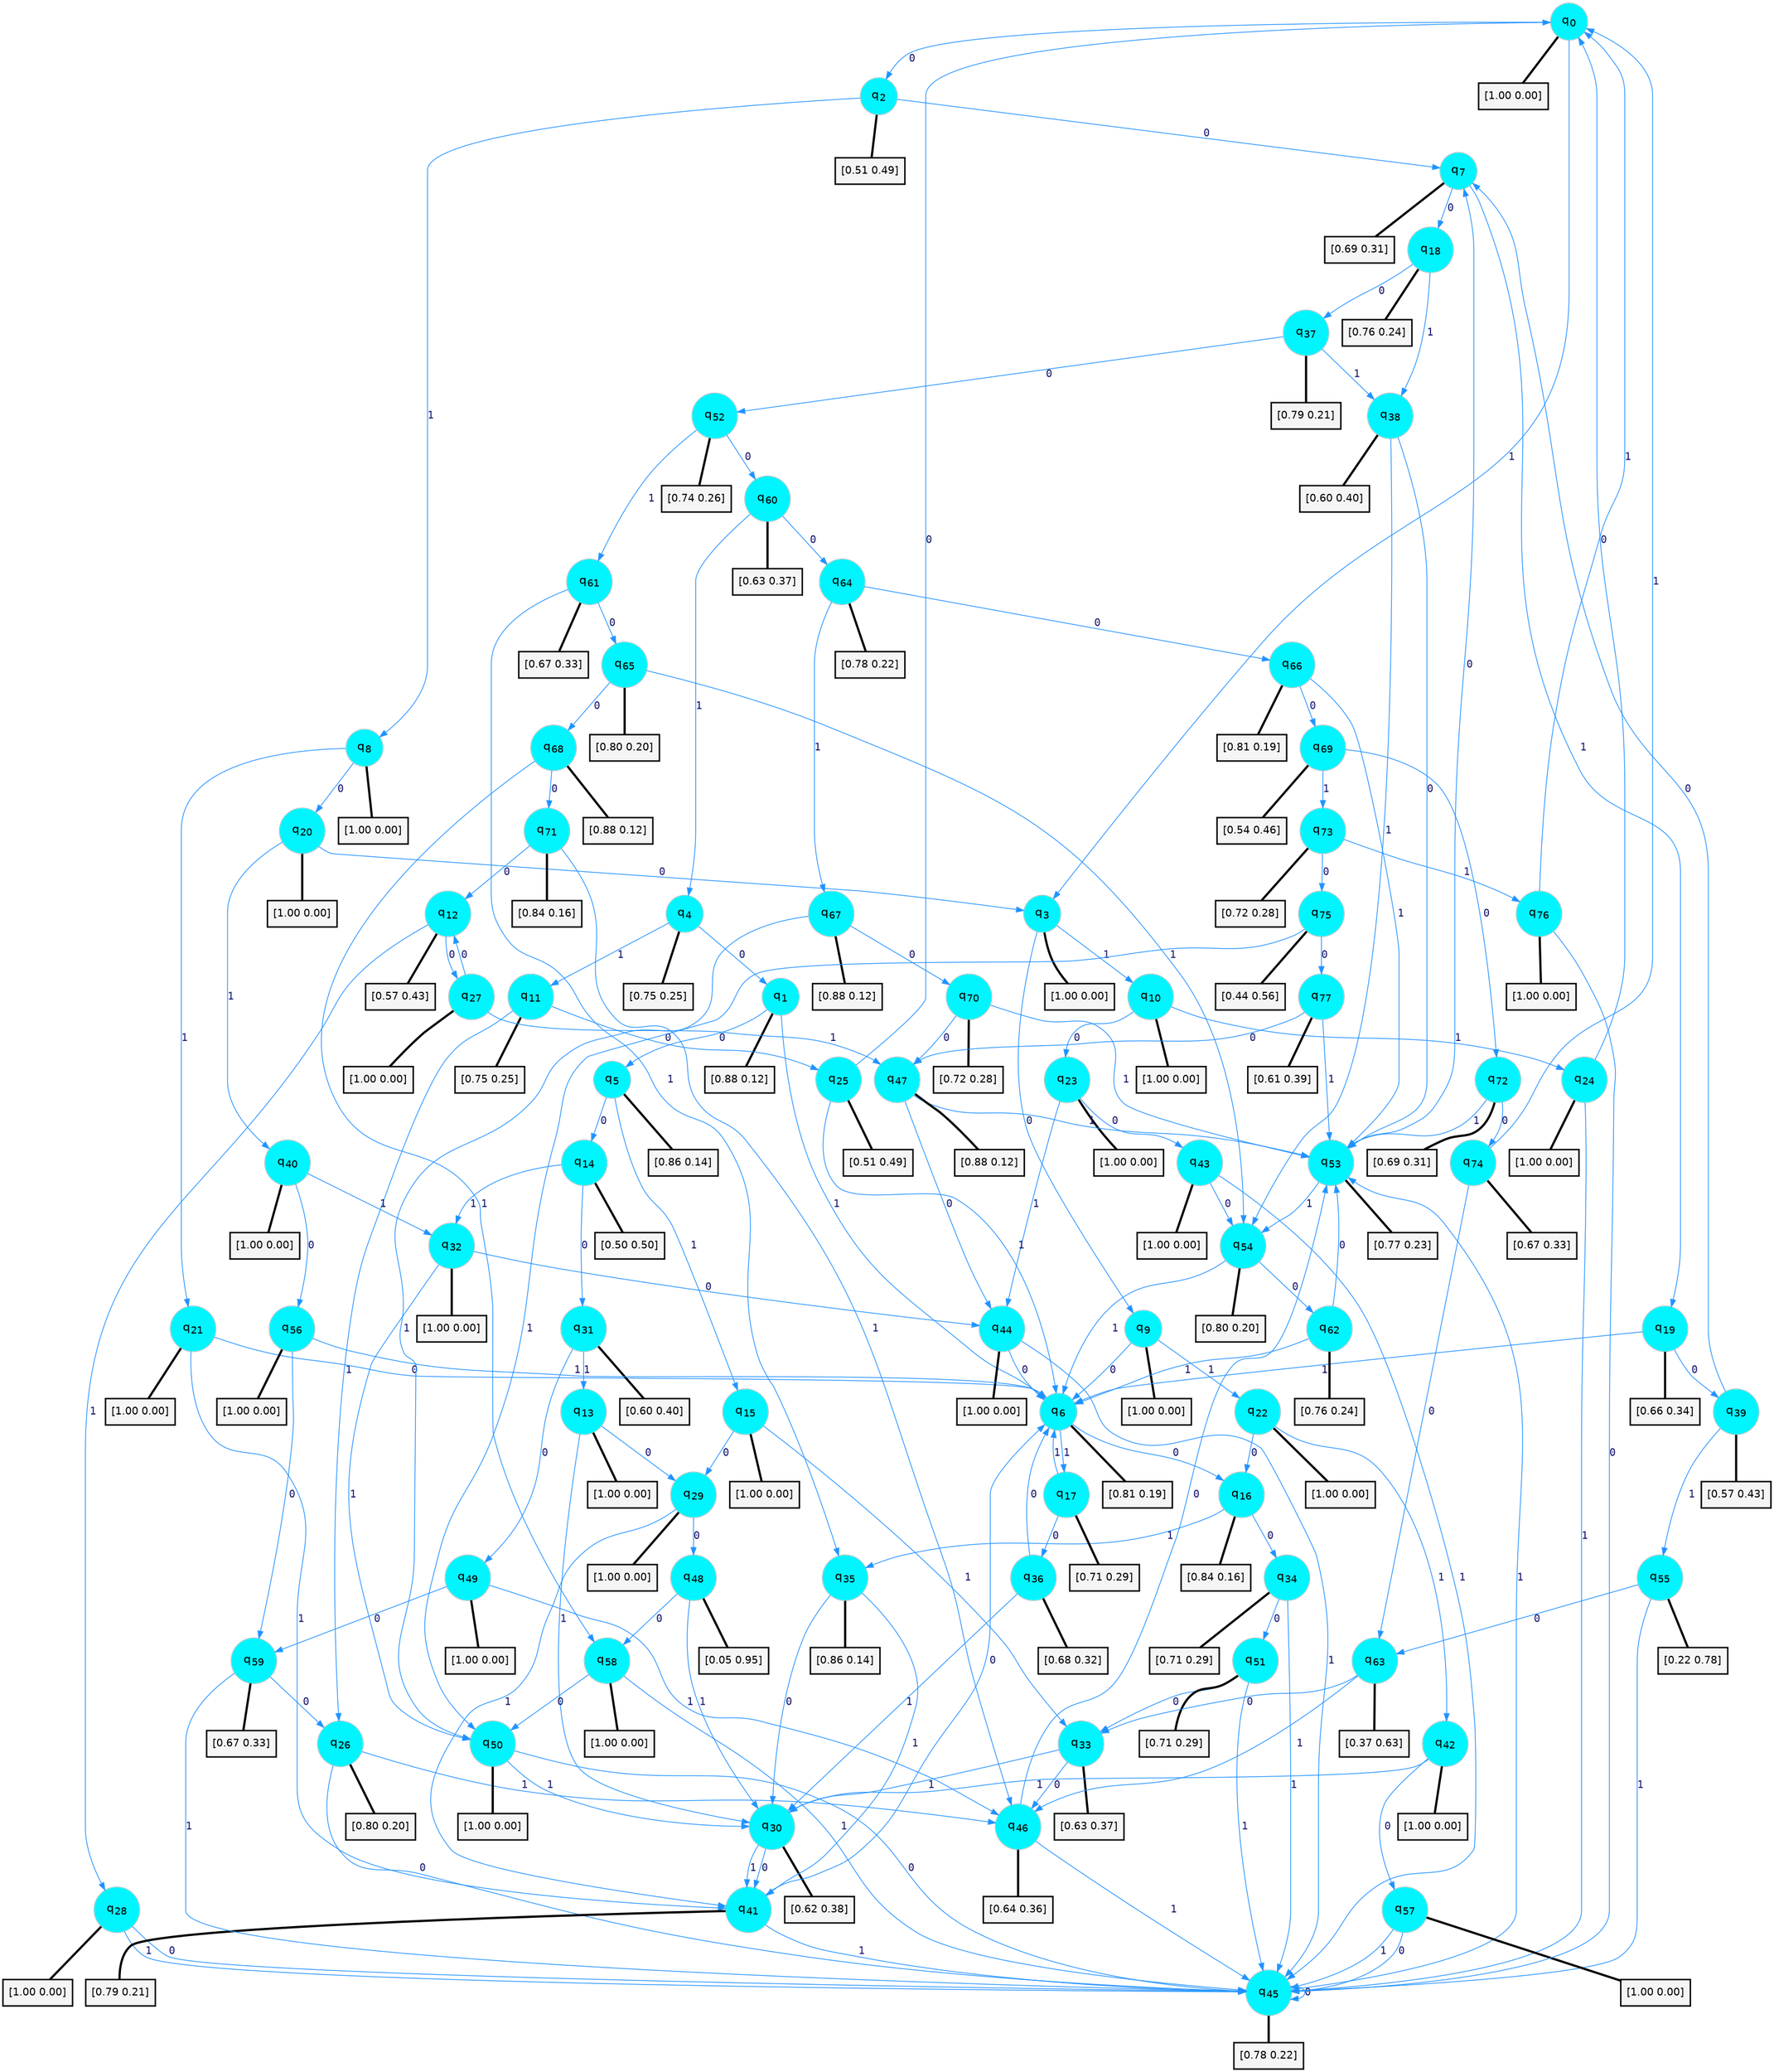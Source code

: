 digraph G {
graph [
bgcolor=transparent, dpi=300, rankdir=TD, size="40,25"];
node [
color=gray, fillcolor=turquoise1, fontcolor=black, fontname=Helvetica, fontsize=16, fontweight=bold, shape=circle, style=filled];
edge [
arrowsize=1, color=dodgerblue1, fontcolor=midnightblue, fontname=courier, fontweight=bold, penwidth=1, style=solid, weight=20];
0[label=<q<SUB>0</SUB>>];
1[label=<q<SUB>1</SUB>>];
2[label=<q<SUB>2</SUB>>];
3[label=<q<SUB>3</SUB>>];
4[label=<q<SUB>4</SUB>>];
5[label=<q<SUB>5</SUB>>];
6[label=<q<SUB>6</SUB>>];
7[label=<q<SUB>7</SUB>>];
8[label=<q<SUB>8</SUB>>];
9[label=<q<SUB>9</SUB>>];
10[label=<q<SUB>10</SUB>>];
11[label=<q<SUB>11</SUB>>];
12[label=<q<SUB>12</SUB>>];
13[label=<q<SUB>13</SUB>>];
14[label=<q<SUB>14</SUB>>];
15[label=<q<SUB>15</SUB>>];
16[label=<q<SUB>16</SUB>>];
17[label=<q<SUB>17</SUB>>];
18[label=<q<SUB>18</SUB>>];
19[label=<q<SUB>19</SUB>>];
20[label=<q<SUB>20</SUB>>];
21[label=<q<SUB>21</SUB>>];
22[label=<q<SUB>22</SUB>>];
23[label=<q<SUB>23</SUB>>];
24[label=<q<SUB>24</SUB>>];
25[label=<q<SUB>25</SUB>>];
26[label=<q<SUB>26</SUB>>];
27[label=<q<SUB>27</SUB>>];
28[label=<q<SUB>28</SUB>>];
29[label=<q<SUB>29</SUB>>];
30[label=<q<SUB>30</SUB>>];
31[label=<q<SUB>31</SUB>>];
32[label=<q<SUB>32</SUB>>];
33[label=<q<SUB>33</SUB>>];
34[label=<q<SUB>34</SUB>>];
35[label=<q<SUB>35</SUB>>];
36[label=<q<SUB>36</SUB>>];
37[label=<q<SUB>37</SUB>>];
38[label=<q<SUB>38</SUB>>];
39[label=<q<SUB>39</SUB>>];
40[label=<q<SUB>40</SUB>>];
41[label=<q<SUB>41</SUB>>];
42[label=<q<SUB>42</SUB>>];
43[label=<q<SUB>43</SUB>>];
44[label=<q<SUB>44</SUB>>];
45[label=<q<SUB>45</SUB>>];
46[label=<q<SUB>46</SUB>>];
47[label=<q<SUB>47</SUB>>];
48[label=<q<SUB>48</SUB>>];
49[label=<q<SUB>49</SUB>>];
50[label=<q<SUB>50</SUB>>];
51[label=<q<SUB>51</SUB>>];
52[label=<q<SUB>52</SUB>>];
53[label=<q<SUB>53</SUB>>];
54[label=<q<SUB>54</SUB>>];
55[label=<q<SUB>55</SUB>>];
56[label=<q<SUB>56</SUB>>];
57[label=<q<SUB>57</SUB>>];
58[label=<q<SUB>58</SUB>>];
59[label=<q<SUB>59</SUB>>];
60[label=<q<SUB>60</SUB>>];
61[label=<q<SUB>61</SUB>>];
62[label=<q<SUB>62</SUB>>];
63[label=<q<SUB>63</SUB>>];
64[label=<q<SUB>64</SUB>>];
65[label=<q<SUB>65</SUB>>];
66[label=<q<SUB>66</SUB>>];
67[label=<q<SUB>67</SUB>>];
68[label=<q<SUB>68</SUB>>];
69[label=<q<SUB>69</SUB>>];
70[label=<q<SUB>70</SUB>>];
71[label=<q<SUB>71</SUB>>];
72[label=<q<SUB>72</SUB>>];
73[label=<q<SUB>73</SUB>>];
74[label=<q<SUB>74</SUB>>];
75[label=<q<SUB>75</SUB>>];
76[label=<q<SUB>76</SUB>>];
77[label=<q<SUB>77</SUB>>];
78[label="[1.00 0.00]", shape=box,fontcolor=black, fontname=Helvetica, fontsize=14, penwidth=2, fillcolor=whitesmoke,color=black];
79[label="[0.88 0.12]", shape=box,fontcolor=black, fontname=Helvetica, fontsize=14, penwidth=2, fillcolor=whitesmoke,color=black];
80[label="[0.51 0.49]", shape=box,fontcolor=black, fontname=Helvetica, fontsize=14, penwidth=2, fillcolor=whitesmoke,color=black];
81[label="[1.00 0.00]", shape=box,fontcolor=black, fontname=Helvetica, fontsize=14, penwidth=2, fillcolor=whitesmoke,color=black];
82[label="[0.75 0.25]", shape=box,fontcolor=black, fontname=Helvetica, fontsize=14, penwidth=2, fillcolor=whitesmoke,color=black];
83[label="[0.86 0.14]", shape=box,fontcolor=black, fontname=Helvetica, fontsize=14, penwidth=2, fillcolor=whitesmoke,color=black];
84[label="[0.81 0.19]", shape=box,fontcolor=black, fontname=Helvetica, fontsize=14, penwidth=2, fillcolor=whitesmoke,color=black];
85[label="[0.69 0.31]", shape=box,fontcolor=black, fontname=Helvetica, fontsize=14, penwidth=2, fillcolor=whitesmoke,color=black];
86[label="[1.00 0.00]", shape=box,fontcolor=black, fontname=Helvetica, fontsize=14, penwidth=2, fillcolor=whitesmoke,color=black];
87[label="[1.00 0.00]", shape=box,fontcolor=black, fontname=Helvetica, fontsize=14, penwidth=2, fillcolor=whitesmoke,color=black];
88[label="[1.00 0.00]", shape=box,fontcolor=black, fontname=Helvetica, fontsize=14, penwidth=2, fillcolor=whitesmoke,color=black];
89[label="[0.75 0.25]", shape=box,fontcolor=black, fontname=Helvetica, fontsize=14, penwidth=2, fillcolor=whitesmoke,color=black];
90[label="[0.57 0.43]", shape=box,fontcolor=black, fontname=Helvetica, fontsize=14, penwidth=2, fillcolor=whitesmoke,color=black];
91[label="[1.00 0.00]", shape=box,fontcolor=black, fontname=Helvetica, fontsize=14, penwidth=2, fillcolor=whitesmoke,color=black];
92[label="[0.50 0.50]", shape=box,fontcolor=black, fontname=Helvetica, fontsize=14, penwidth=2, fillcolor=whitesmoke,color=black];
93[label="[1.00 0.00]", shape=box,fontcolor=black, fontname=Helvetica, fontsize=14, penwidth=2, fillcolor=whitesmoke,color=black];
94[label="[0.84 0.16]", shape=box,fontcolor=black, fontname=Helvetica, fontsize=14, penwidth=2, fillcolor=whitesmoke,color=black];
95[label="[0.71 0.29]", shape=box,fontcolor=black, fontname=Helvetica, fontsize=14, penwidth=2, fillcolor=whitesmoke,color=black];
96[label="[0.76 0.24]", shape=box,fontcolor=black, fontname=Helvetica, fontsize=14, penwidth=2, fillcolor=whitesmoke,color=black];
97[label="[0.66 0.34]", shape=box,fontcolor=black, fontname=Helvetica, fontsize=14, penwidth=2, fillcolor=whitesmoke,color=black];
98[label="[1.00 0.00]", shape=box,fontcolor=black, fontname=Helvetica, fontsize=14, penwidth=2, fillcolor=whitesmoke,color=black];
99[label="[1.00 0.00]", shape=box,fontcolor=black, fontname=Helvetica, fontsize=14, penwidth=2, fillcolor=whitesmoke,color=black];
100[label="[1.00 0.00]", shape=box,fontcolor=black, fontname=Helvetica, fontsize=14, penwidth=2, fillcolor=whitesmoke,color=black];
101[label="[1.00 0.00]", shape=box,fontcolor=black, fontname=Helvetica, fontsize=14, penwidth=2, fillcolor=whitesmoke,color=black];
102[label="[1.00 0.00]", shape=box,fontcolor=black, fontname=Helvetica, fontsize=14, penwidth=2, fillcolor=whitesmoke,color=black];
103[label="[0.51 0.49]", shape=box,fontcolor=black, fontname=Helvetica, fontsize=14, penwidth=2, fillcolor=whitesmoke,color=black];
104[label="[0.80 0.20]", shape=box,fontcolor=black, fontname=Helvetica, fontsize=14, penwidth=2, fillcolor=whitesmoke,color=black];
105[label="[1.00 0.00]", shape=box,fontcolor=black, fontname=Helvetica, fontsize=14, penwidth=2, fillcolor=whitesmoke,color=black];
106[label="[1.00 0.00]", shape=box,fontcolor=black, fontname=Helvetica, fontsize=14, penwidth=2, fillcolor=whitesmoke,color=black];
107[label="[1.00 0.00]", shape=box,fontcolor=black, fontname=Helvetica, fontsize=14, penwidth=2, fillcolor=whitesmoke,color=black];
108[label="[0.62 0.38]", shape=box,fontcolor=black, fontname=Helvetica, fontsize=14, penwidth=2, fillcolor=whitesmoke,color=black];
109[label="[0.60 0.40]", shape=box,fontcolor=black, fontname=Helvetica, fontsize=14, penwidth=2, fillcolor=whitesmoke,color=black];
110[label="[1.00 0.00]", shape=box,fontcolor=black, fontname=Helvetica, fontsize=14, penwidth=2, fillcolor=whitesmoke,color=black];
111[label="[0.63 0.37]", shape=box,fontcolor=black, fontname=Helvetica, fontsize=14, penwidth=2, fillcolor=whitesmoke,color=black];
112[label="[0.71 0.29]", shape=box,fontcolor=black, fontname=Helvetica, fontsize=14, penwidth=2, fillcolor=whitesmoke,color=black];
113[label="[0.86 0.14]", shape=box,fontcolor=black, fontname=Helvetica, fontsize=14, penwidth=2, fillcolor=whitesmoke,color=black];
114[label="[0.68 0.32]", shape=box,fontcolor=black, fontname=Helvetica, fontsize=14, penwidth=2, fillcolor=whitesmoke,color=black];
115[label="[0.79 0.21]", shape=box,fontcolor=black, fontname=Helvetica, fontsize=14, penwidth=2, fillcolor=whitesmoke,color=black];
116[label="[0.60 0.40]", shape=box,fontcolor=black, fontname=Helvetica, fontsize=14, penwidth=2, fillcolor=whitesmoke,color=black];
117[label="[0.57 0.43]", shape=box,fontcolor=black, fontname=Helvetica, fontsize=14, penwidth=2, fillcolor=whitesmoke,color=black];
118[label="[1.00 0.00]", shape=box,fontcolor=black, fontname=Helvetica, fontsize=14, penwidth=2, fillcolor=whitesmoke,color=black];
119[label="[0.79 0.21]", shape=box,fontcolor=black, fontname=Helvetica, fontsize=14, penwidth=2, fillcolor=whitesmoke,color=black];
120[label="[1.00 0.00]", shape=box,fontcolor=black, fontname=Helvetica, fontsize=14, penwidth=2, fillcolor=whitesmoke,color=black];
121[label="[1.00 0.00]", shape=box,fontcolor=black, fontname=Helvetica, fontsize=14, penwidth=2, fillcolor=whitesmoke,color=black];
122[label="[1.00 0.00]", shape=box,fontcolor=black, fontname=Helvetica, fontsize=14, penwidth=2, fillcolor=whitesmoke,color=black];
123[label="[0.78 0.22]", shape=box,fontcolor=black, fontname=Helvetica, fontsize=14, penwidth=2, fillcolor=whitesmoke,color=black];
124[label="[0.64 0.36]", shape=box,fontcolor=black, fontname=Helvetica, fontsize=14, penwidth=2, fillcolor=whitesmoke,color=black];
125[label="[0.88 0.12]", shape=box,fontcolor=black, fontname=Helvetica, fontsize=14, penwidth=2, fillcolor=whitesmoke,color=black];
126[label="[0.05 0.95]", shape=box,fontcolor=black, fontname=Helvetica, fontsize=14, penwidth=2, fillcolor=whitesmoke,color=black];
127[label="[1.00 0.00]", shape=box,fontcolor=black, fontname=Helvetica, fontsize=14, penwidth=2, fillcolor=whitesmoke,color=black];
128[label="[1.00 0.00]", shape=box,fontcolor=black, fontname=Helvetica, fontsize=14, penwidth=2, fillcolor=whitesmoke,color=black];
129[label="[0.71 0.29]", shape=box,fontcolor=black, fontname=Helvetica, fontsize=14, penwidth=2, fillcolor=whitesmoke,color=black];
130[label="[0.74 0.26]", shape=box,fontcolor=black, fontname=Helvetica, fontsize=14, penwidth=2, fillcolor=whitesmoke,color=black];
131[label="[0.77 0.23]", shape=box,fontcolor=black, fontname=Helvetica, fontsize=14, penwidth=2, fillcolor=whitesmoke,color=black];
132[label="[0.80 0.20]", shape=box,fontcolor=black, fontname=Helvetica, fontsize=14, penwidth=2, fillcolor=whitesmoke,color=black];
133[label="[0.22 0.78]", shape=box,fontcolor=black, fontname=Helvetica, fontsize=14, penwidth=2, fillcolor=whitesmoke,color=black];
134[label="[1.00 0.00]", shape=box,fontcolor=black, fontname=Helvetica, fontsize=14, penwidth=2, fillcolor=whitesmoke,color=black];
135[label="[1.00 0.00]", shape=box,fontcolor=black, fontname=Helvetica, fontsize=14, penwidth=2, fillcolor=whitesmoke,color=black];
136[label="[1.00 0.00]", shape=box,fontcolor=black, fontname=Helvetica, fontsize=14, penwidth=2, fillcolor=whitesmoke,color=black];
137[label="[0.67 0.33]", shape=box,fontcolor=black, fontname=Helvetica, fontsize=14, penwidth=2, fillcolor=whitesmoke,color=black];
138[label="[0.63 0.37]", shape=box,fontcolor=black, fontname=Helvetica, fontsize=14, penwidth=2, fillcolor=whitesmoke,color=black];
139[label="[0.67 0.33]", shape=box,fontcolor=black, fontname=Helvetica, fontsize=14, penwidth=2, fillcolor=whitesmoke,color=black];
140[label="[0.76 0.24]", shape=box,fontcolor=black, fontname=Helvetica, fontsize=14, penwidth=2, fillcolor=whitesmoke,color=black];
141[label="[0.37 0.63]", shape=box,fontcolor=black, fontname=Helvetica, fontsize=14, penwidth=2, fillcolor=whitesmoke,color=black];
142[label="[0.78 0.22]", shape=box,fontcolor=black, fontname=Helvetica, fontsize=14, penwidth=2, fillcolor=whitesmoke,color=black];
143[label="[0.80 0.20]", shape=box,fontcolor=black, fontname=Helvetica, fontsize=14, penwidth=2, fillcolor=whitesmoke,color=black];
144[label="[0.81 0.19]", shape=box,fontcolor=black, fontname=Helvetica, fontsize=14, penwidth=2, fillcolor=whitesmoke,color=black];
145[label="[0.88 0.12]", shape=box,fontcolor=black, fontname=Helvetica, fontsize=14, penwidth=2, fillcolor=whitesmoke,color=black];
146[label="[0.88 0.12]", shape=box,fontcolor=black, fontname=Helvetica, fontsize=14, penwidth=2, fillcolor=whitesmoke,color=black];
147[label="[0.54 0.46]", shape=box,fontcolor=black, fontname=Helvetica, fontsize=14, penwidth=2, fillcolor=whitesmoke,color=black];
148[label="[0.72 0.28]", shape=box,fontcolor=black, fontname=Helvetica, fontsize=14, penwidth=2, fillcolor=whitesmoke,color=black];
149[label="[0.84 0.16]", shape=box,fontcolor=black, fontname=Helvetica, fontsize=14, penwidth=2, fillcolor=whitesmoke,color=black];
150[label="[0.69 0.31]", shape=box,fontcolor=black, fontname=Helvetica, fontsize=14, penwidth=2, fillcolor=whitesmoke,color=black];
151[label="[0.72 0.28]", shape=box,fontcolor=black, fontname=Helvetica, fontsize=14, penwidth=2, fillcolor=whitesmoke,color=black];
152[label="[0.67 0.33]", shape=box,fontcolor=black, fontname=Helvetica, fontsize=14, penwidth=2, fillcolor=whitesmoke,color=black];
153[label="[0.44 0.56]", shape=box,fontcolor=black, fontname=Helvetica, fontsize=14, penwidth=2, fillcolor=whitesmoke,color=black];
154[label="[1.00 0.00]", shape=box,fontcolor=black, fontname=Helvetica, fontsize=14, penwidth=2, fillcolor=whitesmoke,color=black];
155[label="[0.61 0.39]", shape=box,fontcolor=black, fontname=Helvetica, fontsize=14, penwidth=2, fillcolor=whitesmoke,color=black];
0->2 [label=0];
0->3 [label=1];
0->78 [arrowhead=none, penwidth=3,color=black];
1->5 [label=0];
1->6 [label=1];
1->79 [arrowhead=none, penwidth=3,color=black];
2->7 [label=0];
2->8 [label=1];
2->80 [arrowhead=none, penwidth=3,color=black];
3->9 [label=0];
3->10 [label=1];
3->81 [arrowhead=none, penwidth=3,color=black];
4->1 [label=0];
4->11 [label=1];
4->82 [arrowhead=none, penwidth=3,color=black];
5->14 [label=0];
5->15 [label=1];
5->83 [arrowhead=none, penwidth=3,color=black];
6->16 [label=0];
6->17 [label=1];
6->84 [arrowhead=none, penwidth=3,color=black];
7->18 [label=0];
7->19 [label=1];
7->85 [arrowhead=none, penwidth=3,color=black];
8->20 [label=0];
8->21 [label=1];
8->86 [arrowhead=none, penwidth=3,color=black];
9->6 [label=0];
9->22 [label=1];
9->87 [arrowhead=none, penwidth=3,color=black];
10->23 [label=0];
10->24 [label=1];
10->88 [arrowhead=none, penwidth=3,color=black];
11->25 [label=0];
11->26 [label=1];
11->89 [arrowhead=none, penwidth=3,color=black];
12->27 [label=0];
12->28 [label=1];
12->90 [arrowhead=none, penwidth=3,color=black];
13->29 [label=0];
13->30 [label=1];
13->91 [arrowhead=none, penwidth=3,color=black];
14->31 [label=0];
14->32 [label=1];
14->92 [arrowhead=none, penwidth=3,color=black];
15->29 [label=0];
15->33 [label=1];
15->93 [arrowhead=none, penwidth=3,color=black];
16->34 [label=0];
16->35 [label=1];
16->94 [arrowhead=none, penwidth=3,color=black];
17->36 [label=0];
17->6 [label=1];
17->95 [arrowhead=none, penwidth=3,color=black];
18->37 [label=0];
18->38 [label=1];
18->96 [arrowhead=none, penwidth=3,color=black];
19->39 [label=0];
19->6 [label=1];
19->97 [arrowhead=none, penwidth=3,color=black];
20->3 [label=0];
20->40 [label=1];
20->98 [arrowhead=none, penwidth=3,color=black];
21->6 [label=0];
21->41 [label=1];
21->99 [arrowhead=none, penwidth=3,color=black];
22->16 [label=0];
22->42 [label=1];
22->100 [arrowhead=none, penwidth=3,color=black];
23->43 [label=0];
23->44 [label=1];
23->101 [arrowhead=none, penwidth=3,color=black];
24->0 [label=0];
24->45 [label=1];
24->102 [arrowhead=none, penwidth=3,color=black];
25->0 [label=0];
25->6 [label=1];
25->103 [arrowhead=none, penwidth=3,color=black];
26->45 [label=0];
26->46 [label=1];
26->104 [arrowhead=none, penwidth=3,color=black];
27->12 [label=0];
27->47 [label=1];
27->105 [arrowhead=none, penwidth=3,color=black];
28->45 [label=0];
28->45 [label=1];
28->106 [arrowhead=none, penwidth=3,color=black];
29->48 [label=0];
29->41 [label=1];
29->107 [arrowhead=none, penwidth=3,color=black];
30->41 [label=0];
30->41 [label=1];
30->108 [arrowhead=none, penwidth=3,color=black];
31->49 [label=0];
31->13 [label=1];
31->109 [arrowhead=none, penwidth=3,color=black];
32->44 [label=0];
32->50 [label=1];
32->110 [arrowhead=none, penwidth=3,color=black];
33->46 [label=0];
33->30 [label=1];
33->111 [arrowhead=none, penwidth=3,color=black];
34->51 [label=0];
34->45 [label=1];
34->112 [arrowhead=none, penwidth=3,color=black];
35->30 [label=0];
35->41 [label=1];
35->113 [arrowhead=none, penwidth=3,color=black];
36->6 [label=0];
36->30 [label=1];
36->114 [arrowhead=none, penwidth=3,color=black];
37->52 [label=0];
37->38 [label=1];
37->115 [arrowhead=none, penwidth=3,color=black];
38->53 [label=0];
38->54 [label=1];
38->116 [arrowhead=none, penwidth=3,color=black];
39->7 [label=0];
39->55 [label=1];
39->117 [arrowhead=none, penwidth=3,color=black];
40->56 [label=0];
40->32 [label=1];
40->118 [arrowhead=none, penwidth=3,color=black];
41->6 [label=0];
41->45 [label=1];
41->119 [arrowhead=none, penwidth=3,color=black];
42->57 [label=0];
42->30 [label=1];
42->120 [arrowhead=none, penwidth=3,color=black];
43->54 [label=0];
43->45 [label=1];
43->121 [arrowhead=none, penwidth=3,color=black];
44->6 [label=0];
44->45 [label=1];
44->122 [arrowhead=none, penwidth=3,color=black];
45->45 [label=0];
45->53 [label=1];
45->123 [arrowhead=none, penwidth=3,color=black];
46->53 [label=0];
46->45 [label=1];
46->124 [arrowhead=none, penwidth=3,color=black];
47->44 [label=0];
47->53 [label=1];
47->125 [arrowhead=none, penwidth=3,color=black];
48->58 [label=0];
48->30 [label=1];
48->126 [arrowhead=none, penwidth=3,color=black];
49->59 [label=0];
49->46 [label=1];
49->127 [arrowhead=none, penwidth=3,color=black];
50->45 [label=0];
50->30 [label=1];
50->128 [arrowhead=none, penwidth=3,color=black];
51->33 [label=0];
51->45 [label=1];
51->129 [arrowhead=none, penwidth=3,color=black];
52->60 [label=0];
52->61 [label=1];
52->130 [arrowhead=none, penwidth=3,color=black];
53->7 [label=0];
53->54 [label=1];
53->131 [arrowhead=none, penwidth=3,color=black];
54->62 [label=0];
54->6 [label=1];
54->132 [arrowhead=none, penwidth=3,color=black];
55->63 [label=0];
55->45 [label=1];
55->133 [arrowhead=none, penwidth=3,color=black];
56->59 [label=0];
56->6 [label=1];
56->134 [arrowhead=none, penwidth=3,color=black];
57->45 [label=0];
57->45 [label=1];
57->135 [arrowhead=none, penwidth=3,color=black];
58->50 [label=0];
58->45 [label=1];
58->136 [arrowhead=none, penwidth=3,color=black];
59->26 [label=0];
59->45 [label=1];
59->137 [arrowhead=none, penwidth=3,color=black];
60->64 [label=0];
60->4 [label=1];
60->138 [arrowhead=none, penwidth=3,color=black];
61->65 [label=0];
61->35 [label=1];
61->139 [arrowhead=none, penwidth=3,color=black];
62->53 [label=0];
62->6 [label=1];
62->140 [arrowhead=none, penwidth=3,color=black];
63->33 [label=0];
63->46 [label=1];
63->141 [arrowhead=none, penwidth=3,color=black];
64->66 [label=0];
64->67 [label=1];
64->142 [arrowhead=none, penwidth=3,color=black];
65->68 [label=0];
65->54 [label=1];
65->143 [arrowhead=none, penwidth=3,color=black];
66->69 [label=0];
66->53 [label=1];
66->144 [arrowhead=none, penwidth=3,color=black];
67->70 [label=0];
67->50 [label=1];
67->145 [arrowhead=none, penwidth=3,color=black];
68->71 [label=0];
68->58 [label=1];
68->146 [arrowhead=none, penwidth=3,color=black];
69->72 [label=0];
69->73 [label=1];
69->147 [arrowhead=none, penwidth=3,color=black];
70->47 [label=0];
70->53 [label=1];
70->148 [arrowhead=none, penwidth=3,color=black];
71->12 [label=0];
71->46 [label=1];
71->149 [arrowhead=none, penwidth=3,color=black];
72->74 [label=0];
72->53 [label=1];
72->150 [arrowhead=none, penwidth=3,color=black];
73->75 [label=0];
73->76 [label=1];
73->151 [arrowhead=none, penwidth=3,color=black];
74->63 [label=0];
74->0 [label=1];
74->152 [arrowhead=none, penwidth=3,color=black];
75->77 [label=0];
75->50 [label=1];
75->153 [arrowhead=none, penwidth=3,color=black];
76->45 [label=0];
76->0 [label=1];
76->154 [arrowhead=none, penwidth=3,color=black];
77->47 [label=0];
77->53 [label=1];
77->155 [arrowhead=none, penwidth=3,color=black];
}

